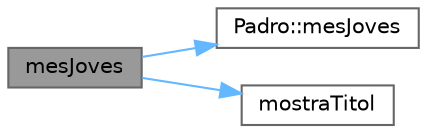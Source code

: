 digraph "mesJoves"
{
 // LATEX_PDF_SIZE
  bgcolor="transparent";
  edge [fontname=Helvetica,fontsize=10,labelfontname=Helvetica,labelfontsize=10];
  node [fontname=Helvetica,fontsize=10,shape=box,height=0.2,width=0.4];
  rankdir="LR";
  Node1 [id="Node000001",label="mesJoves",height=0.2,width=0.4,color="gray40", fillcolor="grey60", style="filled", fontcolor="black",tooltip="Muestra el distrito con más jóvenes entre un rango de años."];
  Node1 -> Node2 [id="edge3_Node000001_Node000002",color="steelblue1",style="solid",tooltip=" "];
  Node2 [id="Node000002",label="Padro::mesJoves",height=0.2,width=0.4,color="grey40", fillcolor="white", style="filled",URL="$class_padro.html#aa709492625d612ac3968ce08c3cab47e",tooltip="Obtiene el distrito con el mayor incremento de jóvenes entre dos años."];
  Node1 -> Node3 [id="edge4_Node000001_Node000003",color="steelblue1",style="solid",tooltip=" "];
  Node3 [id="Node000003",label="mostraTitol",height=0.2,width=0.4,color="grey40", fillcolor="white", style="filled",URL="$main_8cpp.html#a420b8957ed42067e3039759a0d0130c4",tooltip="Muestra el título de una sección con un formato especial."];
}
